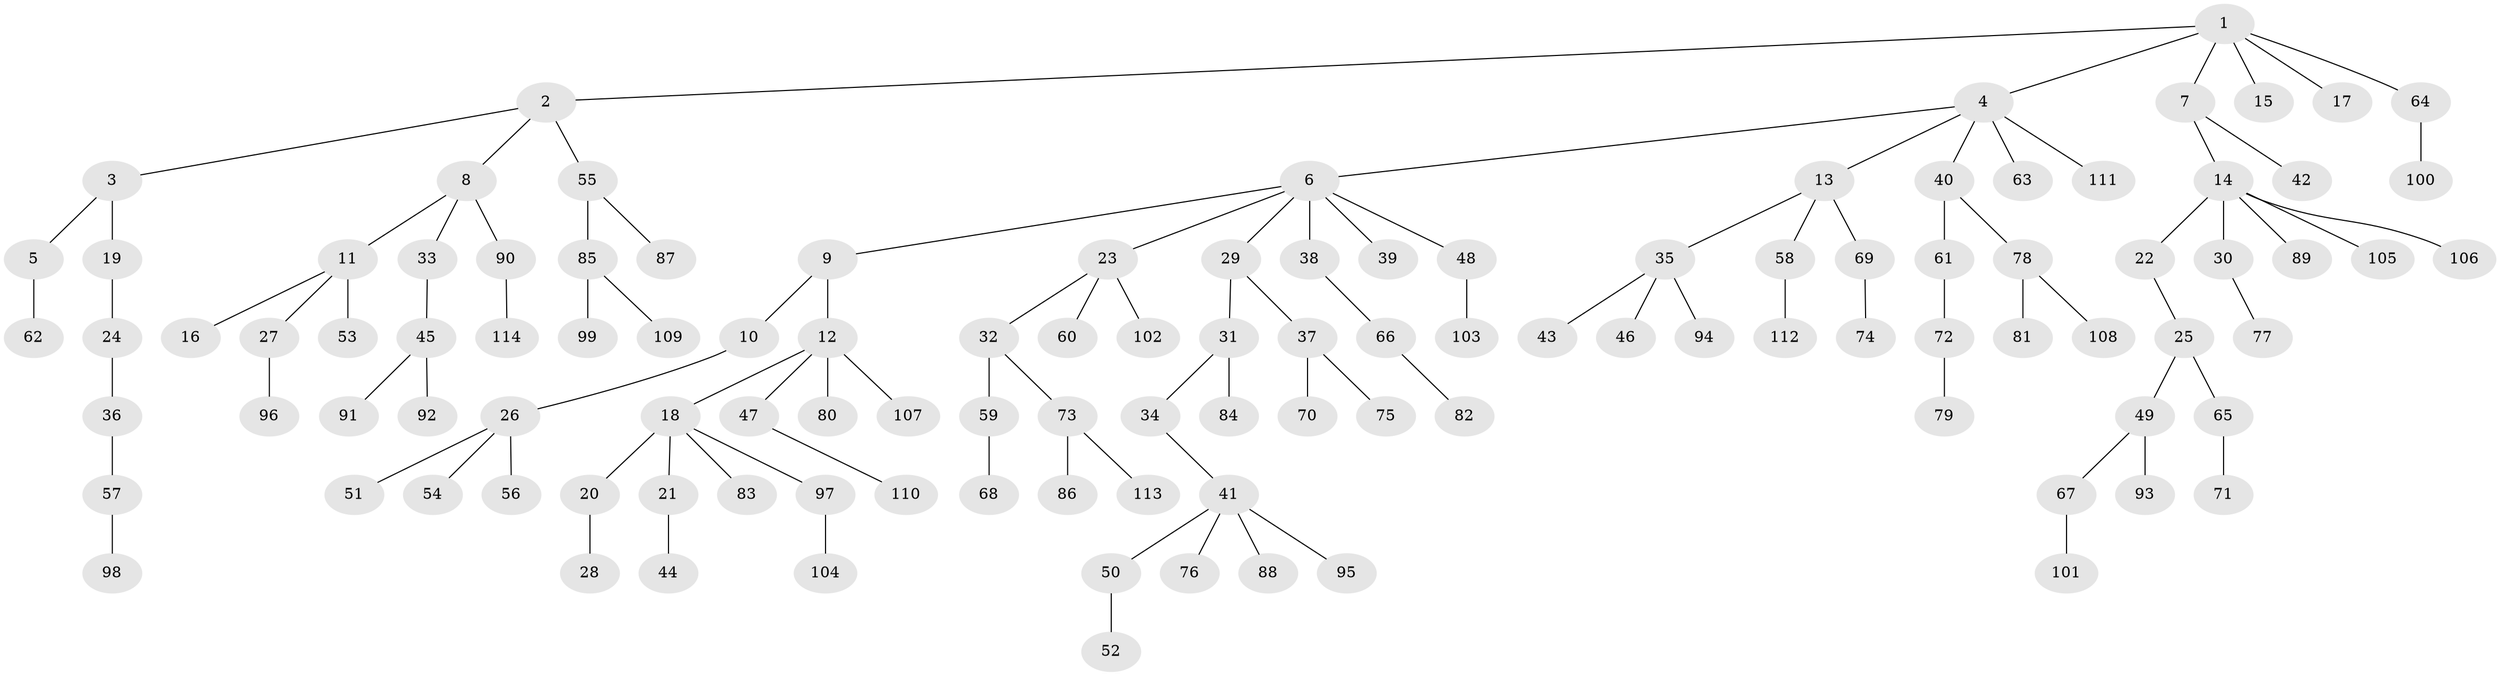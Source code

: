 // Generated by graph-tools (version 1.1) at 2025/26/03/09/25 03:26:25]
// undirected, 114 vertices, 113 edges
graph export_dot {
graph [start="1"]
  node [color=gray90,style=filled];
  1;
  2;
  3;
  4;
  5;
  6;
  7;
  8;
  9;
  10;
  11;
  12;
  13;
  14;
  15;
  16;
  17;
  18;
  19;
  20;
  21;
  22;
  23;
  24;
  25;
  26;
  27;
  28;
  29;
  30;
  31;
  32;
  33;
  34;
  35;
  36;
  37;
  38;
  39;
  40;
  41;
  42;
  43;
  44;
  45;
  46;
  47;
  48;
  49;
  50;
  51;
  52;
  53;
  54;
  55;
  56;
  57;
  58;
  59;
  60;
  61;
  62;
  63;
  64;
  65;
  66;
  67;
  68;
  69;
  70;
  71;
  72;
  73;
  74;
  75;
  76;
  77;
  78;
  79;
  80;
  81;
  82;
  83;
  84;
  85;
  86;
  87;
  88;
  89;
  90;
  91;
  92;
  93;
  94;
  95;
  96;
  97;
  98;
  99;
  100;
  101;
  102;
  103;
  104;
  105;
  106;
  107;
  108;
  109;
  110;
  111;
  112;
  113;
  114;
  1 -- 2;
  1 -- 4;
  1 -- 7;
  1 -- 15;
  1 -- 17;
  1 -- 64;
  2 -- 3;
  2 -- 8;
  2 -- 55;
  3 -- 5;
  3 -- 19;
  4 -- 6;
  4 -- 13;
  4 -- 40;
  4 -- 63;
  4 -- 111;
  5 -- 62;
  6 -- 9;
  6 -- 23;
  6 -- 29;
  6 -- 38;
  6 -- 39;
  6 -- 48;
  7 -- 14;
  7 -- 42;
  8 -- 11;
  8 -- 33;
  8 -- 90;
  9 -- 10;
  9 -- 12;
  10 -- 26;
  11 -- 16;
  11 -- 27;
  11 -- 53;
  12 -- 18;
  12 -- 47;
  12 -- 80;
  12 -- 107;
  13 -- 35;
  13 -- 58;
  13 -- 69;
  14 -- 22;
  14 -- 30;
  14 -- 89;
  14 -- 105;
  14 -- 106;
  18 -- 20;
  18 -- 21;
  18 -- 83;
  18 -- 97;
  19 -- 24;
  20 -- 28;
  21 -- 44;
  22 -- 25;
  23 -- 32;
  23 -- 60;
  23 -- 102;
  24 -- 36;
  25 -- 49;
  25 -- 65;
  26 -- 51;
  26 -- 54;
  26 -- 56;
  27 -- 96;
  29 -- 31;
  29 -- 37;
  30 -- 77;
  31 -- 34;
  31 -- 84;
  32 -- 59;
  32 -- 73;
  33 -- 45;
  34 -- 41;
  35 -- 43;
  35 -- 46;
  35 -- 94;
  36 -- 57;
  37 -- 70;
  37 -- 75;
  38 -- 66;
  40 -- 61;
  40 -- 78;
  41 -- 50;
  41 -- 76;
  41 -- 88;
  41 -- 95;
  45 -- 91;
  45 -- 92;
  47 -- 110;
  48 -- 103;
  49 -- 67;
  49 -- 93;
  50 -- 52;
  55 -- 85;
  55 -- 87;
  57 -- 98;
  58 -- 112;
  59 -- 68;
  61 -- 72;
  64 -- 100;
  65 -- 71;
  66 -- 82;
  67 -- 101;
  69 -- 74;
  72 -- 79;
  73 -- 86;
  73 -- 113;
  78 -- 81;
  78 -- 108;
  85 -- 99;
  85 -- 109;
  90 -- 114;
  97 -- 104;
}
